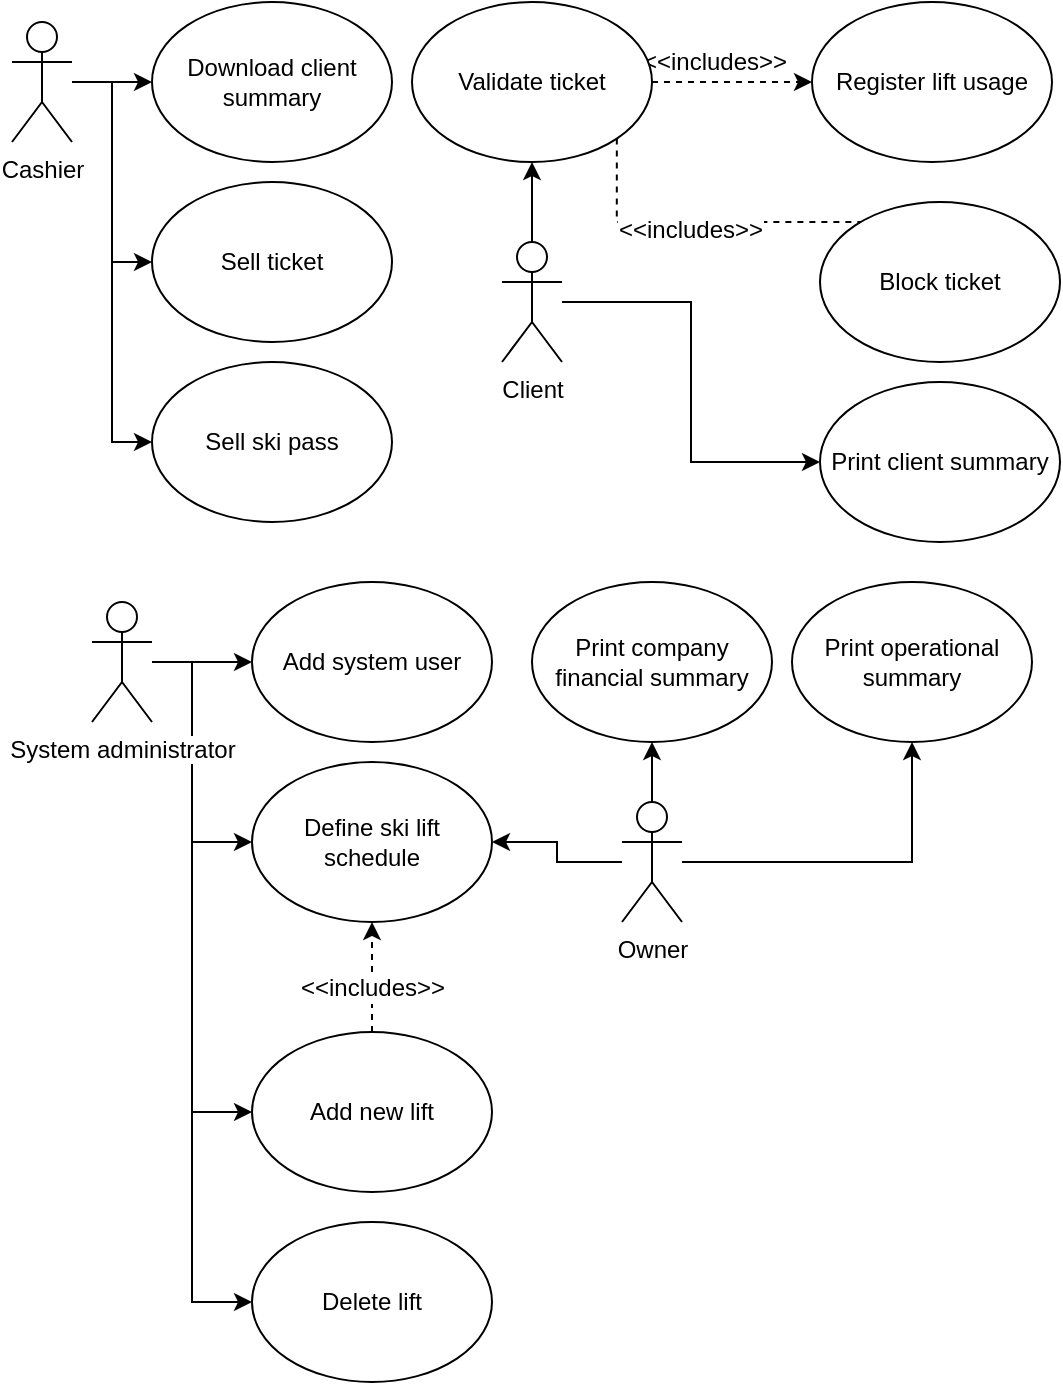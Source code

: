 <mxfile version="12.9.3"><diagram id="yQ2meU--OMJ6Pikv4xTN" name="Page-1"><mxGraphModel dx="1483" dy="751" grid="1" gridSize="10" guides="1" tooltips="1" connect="1" arrows="1" fold="1" page="1" pageScale="1" pageWidth="827" pageHeight="1169" math="0" shadow="0"><root><mxCell id="0"/><mxCell id="1" parent="0"/><mxCell id="0l7jO2OnxwDF26uofzay-2" value="Download client summary" style="ellipse;whiteSpace=wrap;html=1;" vertex="1" parent="1"><mxGeometry x="80" y="10" width="120" height="80" as="geometry"/></mxCell><mxCell id="0l7jO2OnxwDF26uofzay-14" style="edgeStyle=orthogonalEdgeStyle;rounded=0;orthogonalLoop=1;jettySize=auto;html=1;entryX=0;entryY=0.5;entryDx=0;entryDy=0;" edge="1" parent="1" source="0l7jO2OnxwDF26uofzay-9" target="0l7jO2OnxwDF26uofzay-13"><mxGeometry relative="1" as="geometry"/></mxCell><mxCell id="0l7jO2OnxwDF26uofzay-16" style="edgeStyle=orthogonalEdgeStyle;rounded=0;orthogonalLoop=1;jettySize=auto;html=1;entryX=0;entryY=0.5;entryDx=0;entryDy=0;" edge="1" parent="1" source="0l7jO2OnxwDF26uofzay-9" target="0l7jO2OnxwDF26uofzay-15"><mxGeometry relative="1" as="geometry"/></mxCell><mxCell id="0l7jO2OnxwDF26uofzay-25" style="edgeStyle=orthogonalEdgeStyle;rounded=0;orthogonalLoop=1;jettySize=auto;html=1;entryX=0;entryY=0.5;entryDx=0;entryDy=0;" edge="1" parent="1" source="0l7jO2OnxwDF26uofzay-9" target="0l7jO2OnxwDF26uofzay-2"><mxGeometry relative="1" as="geometry"/></mxCell><mxCell id="0l7jO2OnxwDF26uofzay-9" value="&lt;div&gt;Cashier&lt;/div&gt;" style="shape=umlActor;verticalLabelPosition=bottom;labelBackgroundColor=#ffffff;verticalAlign=top;html=1;outlineConnect=0;" vertex="1" parent="1"><mxGeometry x="10" y="20" width="30" height="60" as="geometry"/></mxCell><mxCell id="0l7jO2OnxwDF26uofzay-43" style="edgeStyle=orthogonalEdgeStyle;rounded=0;orthogonalLoop=1;jettySize=auto;html=1;entryX=0;entryY=0.5;entryDx=0;entryDy=0;" edge="1" parent="1" source="0l7jO2OnxwDF26uofzay-10" target="0l7jO2OnxwDF26uofzay-42"><mxGeometry relative="1" as="geometry"/></mxCell><mxCell id="0l7jO2OnxwDF26uofzay-45" style="edgeStyle=orthogonalEdgeStyle;rounded=0;orthogonalLoop=1;jettySize=auto;html=1;entryX=0;entryY=0.5;entryDx=0;entryDy=0;" edge="1" parent="1" source="0l7jO2OnxwDF26uofzay-10" target="0l7jO2OnxwDF26uofzay-44"><mxGeometry relative="1" as="geometry"><Array as="points"><mxPoint x="100" y="340"/><mxPoint x="100" y="430"/></Array></mxGeometry></mxCell><mxCell id="0l7jO2OnxwDF26uofzay-50" style="edgeStyle=orthogonalEdgeStyle;rounded=0;orthogonalLoop=1;jettySize=auto;html=1;entryX=0;entryY=0.5;entryDx=0;entryDy=0;" edge="1" parent="1" source="0l7jO2OnxwDF26uofzay-10" target="0l7jO2OnxwDF26uofzay-47"><mxGeometry relative="1" as="geometry"><Array as="points"><mxPoint x="100" y="340"/><mxPoint x="100" y="565"/></Array></mxGeometry></mxCell><mxCell id="0l7jO2OnxwDF26uofzay-54" style="edgeStyle=orthogonalEdgeStyle;rounded=0;orthogonalLoop=1;jettySize=auto;html=1;entryX=0;entryY=0.5;entryDx=0;entryDy=0;" edge="1" parent="1" source="0l7jO2OnxwDF26uofzay-10" target="0l7jO2OnxwDF26uofzay-53"><mxGeometry relative="1" as="geometry"><Array as="points"><mxPoint x="100" y="340"/><mxPoint x="100" y="660"/></Array></mxGeometry></mxCell><mxCell id="0l7jO2OnxwDF26uofzay-10" value="System administrator" style="shape=umlActor;verticalLabelPosition=bottom;labelBackgroundColor=#ffffff;verticalAlign=top;html=1;outlineConnect=0;" vertex="1" parent="1"><mxGeometry x="50" y="310" width="30" height="60" as="geometry"/></mxCell><mxCell id="0l7jO2OnxwDF26uofzay-28" style="edgeStyle=orthogonalEdgeStyle;rounded=0;orthogonalLoop=1;jettySize=auto;html=1;entryX=0.5;entryY=1;entryDx=0;entryDy=0;" edge="1" parent="1" source="0l7jO2OnxwDF26uofzay-12" target="0l7jO2OnxwDF26uofzay-26"><mxGeometry relative="1" as="geometry"/></mxCell><mxCell id="0l7jO2OnxwDF26uofzay-46" style="edgeStyle=orthogonalEdgeStyle;rounded=0;orthogonalLoop=1;jettySize=auto;html=1;entryX=1;entryY=0.5;entryDx=0;entryDy=0;" edge="1" parent="1" source="0l7jO2OnxwDF26uofzay-12" target="0l7jO2OnxwDF26uofzay-44"><mxGeometry relative="1" as="geometry"/></mxCell><mxCell id="0l7jO2OnxwDF26uofzay-61" style="edgeStyle=orthogonalEdgeStyle;rounded=0;orthogonalLoop=1;jettySize=auto;html=1;entryX=0.5;entryY=1;entryDx=0;entryDy=0;" edge="1" parent="1" source="0l7jO2OnxwDF26uofzay-12" target="0l7jO2OnxwDF26uofzay-60"><mxGeometry relative="1" as="geometry"/></mxCell><mxCell id="0l7jO2OnxwDF26uofzay-12" value="&lt;div&gt;Owner&lt;/div&gt;" style="shape=umlActor;verticalLabelPosition=bottom;labelBackgroundColor=#ffffff;verticalAlign=top;html=1;outlineConnect=0;" vertex="1" parent="1"><mxGeometry x="315" y="410" width="30" height="60" as="geometry"/></mxCell><mxCell id="0l7jO2OnxwDF26uofzay-13" value="Sell ticket" style="ellipse;whiteSpace=wrap;html=1;" vertex="1" parent="1"><mxGeometry x="80" y="100" width="120" height="80" as="geometry"/></mxCell><mxCell id="0l7jO2OnxwDF26uofzay-15" value="Sell ski pass" style="ellipse;whiteSpace=wrap;html=1;" vertex="1" parent="1"><mxGeometry x="80" y="190" width="120" height="80" as="geometry"/></mxCell><mxCell id="0l7jO2OnxwDF26uofzay-26" value="Print company financial summary" style="ellipse;whiteSpace=wrap;html=1;" vertex="1" parent="1"><mxGeometry x="270" y="300" width="120" height="80" as="geometry"/></mxCell><mxCell id="0l7jO2OnxwDF26uofzay-38" style="edgeStyle=orthogonalEdgeStyle;rounded=0;orthogonalLoop=1;jettySize=auto;html=1;dashed=1;entryX=0;entryY=0.5;entryDx=0;entryDy=0;" edge="1" parent="1" source="0l7jO2OnxwDF26uofzay-29" target="0l7jO2OnxwDF26uofzay-37"><mxGeometry relative="1" as="geometry"><mxPoint x="290" y="170" as="targetPoint"/></mxGeometry></mxCell><mxCell id="0l7jO2OnxwDF26uofzay-41" value="&amp;lt;&amp;lt;includes&amp;gt;&amp;gt;" style="text;html=1;align=center;verticalAlign=middle;resizable=0;points=[];labelBackgroundColor=#ffffff;" vertex="1" connectable="0" parent="0l7jO2OnxwDF26uofzay-38"><mxGeometry x="0.12" y="2" relative="1" as="geometry"><mxPoint x="-14" y="-8" as="offset"/></mxGeometry></mxCell><mxCell id="0l7jO2OnxwDF26uofzay-58" style="edgeStyle=orthogonalEdgeStyle;rounded=0;orthogonalLoop=1;jettySize=auto;html=1;exitX=1;exitY=1;exitDx=0;exitDy=0;entryX=0;entryY=0;entryDx=0;entryDy=0;dashed=1;" edge="1" parent="1" source="0l7jO2OnxwDF26uofzay-29" target="0l7jO2OnxwDF26uofzay-55"><mxGeometry relative="1" as="geometry"><Array as="points"><mxPoint x="312" y="120"/><mxPoint x="438" y="120"/></Array></mxGeometry></mxCell><mxCell id="0l7jO2OnxwDF26uofzay-59" value="&amp;lt;&amp;lt;includes&amp;gt;&amp;gt;" style="text;html=1;align=center;verticalAlign=middle;resizable=0;points=[];labelBackgroundColor=#ffffff;" vertex="1" connectable="0" parent="0l7jO2OnxwDF26uofzay-58"><mxGeometry x="-0.11" y="-4" relative="1" as="geometry"><mxPoint as="offset"/></mxGeometry></mxCell><mxCell id="0l7jO2OnxwDF26uofzay-29" value="Validate ticket" style="ellipse;whiteSpace=wrap;html=1;" vertex="1" parent="1"><mxGeometry x="210" y="10" width="120" height="80" as="geometry"/></mxCell><mxCell id="0l7jO2OnxwDF26uofzay-33" style="edgeStyle=orthogonalEdgeStyle;rounded=0;orthogonalLoop=1;jettySize=auto;html=1;entryX=0.5;entryY=1;entryDx=0;entryDy=0;" edge="1" parent="1" source="0l7jO2OnxwDF26uofzay-30" target="0l7jO2OnxwDF26uofzay-29"><mxGeometry relative="1" as="geometry"/></mxCell><mxCell id="0l7jO2OnxwDF26uofzay-63" style="edgeStyle=orthogonalEdgeStyle;rounded=0;orthogonalLoop=1;jettySize=auto;html=1;entryX=0;entryY=0.5;entryDx=0;entryDy=0;" edge="1" parent="1" source="0l7jO2OnxwDF26uofzay-30" target="0l7jO2OnxwDF26uofzay-62"><mxGeometry relative="1" as="geometry"/></mxCell><mxCell id="0l7jO2OnxwDF26uofzay-30" value="Client" style="shape=umlActor;verticalLabelPosition=bottom;labelBackgroundColor=#ffffff;verticalAlign=top;html=1;outlineConnect=0;" vertex="1" parent="1"><mxGeometry x="255" y="130" width="30" height="60" as="geometry"/></mxCell><mxCell id="0l7jO2OnxwDF26uofzay-37" value="Register lift usage" style="ellipse;whiteSpace=wrap;html=1;" vertex="1" parent="1"><mxGeometry x="410" y="10" width="120" height="80" as="geometry"/></mxCell><mxCell id="0l7jO2OnxwDF26uofzay-42" value="Add system user" style="ellipse;whiteSpace=wrap;html=1;" vertex="1" parent="1"><mxGeometry x="130" y="300" width="120" height="80" as="geometry"/></mxCell><mxCell id="0l7jO2OnxwDF26uofzay-44" value="Define ski lift schedule" style="ellipse;whiteSpace=wrap;html=1;" vertex="1" parent="1"><mxGeometry x="130" y="390" width="120" height="80" as="geometry"/></mxCell><mxCell id="0l7jO2OnxwDF26uofzay-49" style="edgeStyle=orthogonalEdgeStyle;rounded=0;orthogonalLoop=1;jettySize=auto;html=1;dashed=1;" edge="1" parent="1" source="0l7jO2OnxwDF26uofzay-47" target="0l7jO2OnxwDF26uofzay-44"><mxGeometry relative="1" as="geometry"><Array as="points"><mxPoint x="190" y="510"/><mxPoint x="190" y="510"/></Array></mxGeometry></mxCell><mxCell id="0l7jO2OnxwDF26uofzay-52" value="&amp;lt;&amp;lt;includes&amp;gt;&amp;gt;" style="text;html=1;align=center;verticalAlign=middle;resizable=0;points=[];labelBackgroundColor=#ffffff;" vertex="1" connectable="0" parent="0l7jO2OnxwDF26uofzay-49"><mxGeometry x="-0.209" relative="1" as="geometry"><mxPoint as="offset"/></mxGeometry></mxCell><mxCell id="0l7jO2OnxwDF26uofzay-47" value="Add new lift" style="ellipse;whiteSpace=wrap;html=1;" vertex="1" parent="1"><mxGeometry x="130" y="525" width="120" height="80" as="geometry"/></mxCell><mxCell id="0l7jO2OnxwDF26uofzay-53" value="Delete lift" style="ellipse;whiteSpace=wrap;html=1;" vertex="1" parent="1"><mxGeometry x="130" y="620" width="120" height="80" as="geometry"/></mxCell><mxCell id="0l7jO2OnxwDF26uofzay-55" value="Block ticket" style="ellipse;whiteSpace=wrap;html=1;" vertex="1" parent="1"><mxGeometry x="414" y="110" width="120" height="80" as="geometry"/></mxCell><mxCell id="0l7jO2OnxwDF26uofzay-60" value="Print operational summary" style="ellipse;whiteSpace=wrap;html=1;" vertex="1" parent="1"><mxGeometry x="400" y="300" width="120" height="80" as="geometry"/></mxCell><mxCell id="0l7jO2OnxwDF26uofzay-62" value="Print client summary" style="ellipse;whiteSpace=wrap;html=1;" vertex="1" parent="1"><mxGeometry x="414" y="200" width="120" height="80" as="geometry"/></mxCell></root></mxGraphModel></diagram></mxfile>